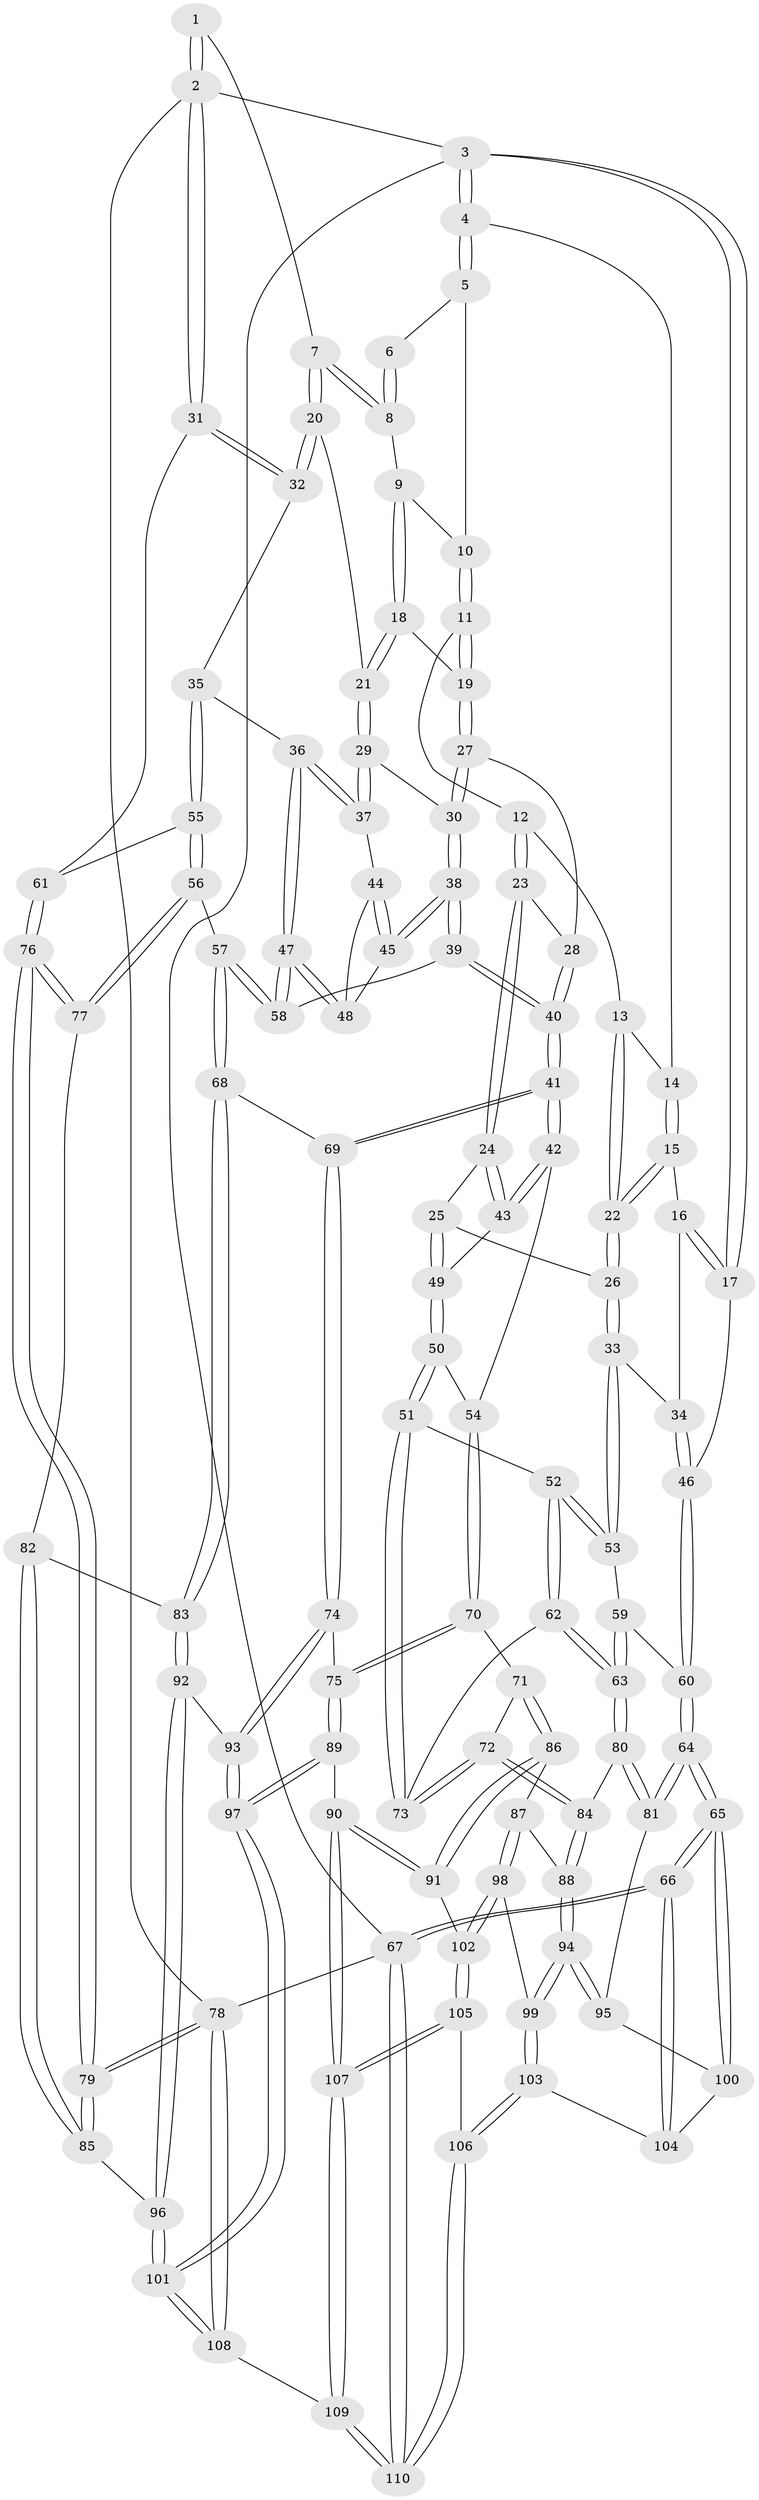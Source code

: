 // coarse degree distribution, {3: 0.09090909090909091, 6: 0.16883116883116883, 5: 0.42857142857142855, 4: 0.3116883116883117}
// Generated by graph-tools (version 1.1) at 2025/24/03/03/25 07:24:39]
// undirected, 110 vertices, 272 edges
graph export_dot {
graph [start="1"]
  node [color=gray90,style=filled];
  1 [pos="+0.933591826144718+0"];
  2 [pos="+1+0"];
  3 [pos="+0+0"];
  4 [pos="+0.3629577889278283+0"];
  5 [pos="+0.4751714271641974+0"];
  6 [pos="+0.6714726728394906+0"];
  7 [pos="+0.7899759455797821+0.12648508873427258"];
  8 [pos="+0.7045010281242361+0.0564291586011754"];
  9 [pos="+0.6514923740668468+0.08294028239038051"];
  10 [pos="+0.5763756789238897+0.04407012317369803"];
  11 [pos="+0.5442807567120151+0.13682865258548743"];
  12 [pos="+0.5202407732592554+0.1405859379384323"];
  13 [pos="+0.511537054377701+0.13946016441752884"];
  14 [pos="+0.36384183081987925+0"];
  15 [pos="+0.3195235948835954+0.12391543560088536"];
  16 [pos="+0.16565258249509435+0.13889252722933348"];
  17 [pos="+0+0"];
  18 [pos="+0.6242780189194934+0.14051345897238876"];
  19 [pos="+0.6068151566935988+0.16226308443798498"];
  20 [pos="+0.8042262664621803+0.15491447662459046"];
  21 [pos="+0.8031480645442844+0.15598105026358777"];
  22 [pos="+0.3613005344496848+0.24534350122323198"];
  23 [pos="+0.5420625903430601+0.2681435836300824"];
  24 [pos="+0.5323379116400605+0.2769143134481393"];
  25 [pos="+0.36499099800952156+0.25511623122912214"];
  26 [pos="+0.3609389593144962+0.25166237275439995"];
  27 [pos="+0.6308047044693413+0.22715806293460117"];
  28 [pos="+0.6293497571090635+0.2288010398658507"];
  29 [pos="+0.7391169976908546+0.23355206674521958"];
  30 [pos="+0.7338221342070298+0.23631479972197897"];
  31 [pos="+1+0.14677504217291254"];
  32 [pos="+1+0.19494550458329027"];
  33 [pos="+0.2491923098445429+0.3191885166032797"];
  34 [pos="+0.19271385287702233+0.26351467436867937"];
  35 [pos="+0.9285473583684524+0.33300399272145254"];
  36 [pos="+0.871309840920588+0.35037950609606416"];
  37 [pos="+0.824449134296749+0.3414536657611148"];
  38 [pos="+0.6944132200308482+0.39720059023227816"];
  39 [pos="+0.6648705274128083+0.42468384266771736"];
  40 [pos="+0.6303933047922361+0.4417842812379093"];
  41 [pos="+0.6219214513499338+0.44890807420579587"];
  42 [pos="+0.6146464061745311+0.44682445814503546"];
  43 [pos="+0.5599144088486543+0.3633631801563977"];
  44 [pos="+0.7824785296589407+0.36418238740768977"];
  45 [pos="+0.716613556049625+0.39295025512415294"];
  46 [pos="+0+0.15715168687811312"];
  47 [pos="+0.8287068775601824+0.4327159615563667"];
  48 [pos="+0.8127383014057583+0.4251900124522432"];
  49 [pos="+0.40632651506980794+0.34232488080458784"];
  50 [pos="+0.43269462636970163+0.45351347531245056"];
  51 [pos="+0.4150036193568007+0.4685814289333279"];
  52 [pos="+0.25661639580193735+0.42678203195398295"];
  53 [pos="+0.2460914444799303+0.32488814336477406"];
  54 [pos="+0.5091992190453416+0.46519228706201804"];
  55 [pos="+0.9230182758516575+0.47606350380147133"];
  56 [pos="+0.9136573423065633+0.5233727586173944"];
  57 [pos="+0.8458981245488773+0.5169872293121986"];
  58 [pos="+0.8295432446726315+0.4892401152031077"];
  59 [pos="+0.0828280317270133+0.37592391490171456"];
  60 [pos="+0+0.33818890630685444"];
  61 [pos="+1+0.33269104167107943"];
  62 [pos="+0.2128762104030899+0.5391397907820016"];
  63 [pos="+0.20003537962524773+0.5586095773653755"];
  64 [pos="+0+0.6285635846655091"];
  65 [pos="+0+0.8838351315835961"];
  66 [pos="+0+1"];
  67 [pos="+0+1"];
  68 [pos="+0.7341027646920832+0.6190022343331066"];
  69 [pos="+0.656772279009322+0.5888500617279664"];
  70 [pos="+0.4786492682135747+0.6377884823687479"];
  71 [pos="+0.43030621649782946+0.6416093153637169"];
  72 [pos="+0.39401968754881406+0.6091676347303605"];
  73 [pos="+0.4036959939865807+0.4946446725230491"];
  74 [pos="+0.5798003045768114+0.6578236430564566"];
  75 [pos="+0.5695146149249843+0.661649973555558"];
  76 [pos="+1+0.5641531343691214"];
  77 [pos="+0.948468875909898+0.5542914274013688"];
  78 [pos="+1+1"];
  79 [pos="+1+1"];
  80 [pos="+0.1924458452887293+0.5872571941837402"];
  81 [pos="+0.051747221543647796+0.6346314693898054"];
  82 [pos="+0.9166659327135722+0.6306005801453679"];
  83 [pos="+0.7580456109775435+0.6551706553924913"];
  84 [pos="+0.22973779485028914+0.6155307288675499"];
  85 [pos="+0.9469689475920448+0.8018876907950813"];
  86 [pos="+0.38938604700615814+0.7718251677960755"];
  87 [pos="+0.3175793738001872+0.7645262276981994"];
  88 [pos="+0.2422667973457225+0.6532194733565247"];
  89 [pos="+0.5071016775786733+0.8484152685064722"];
  90 [pos="+0.4688302954156027+0.8586055204043604"];
  91 [pos="+0.42530587414164167+0.8187689899390155"];
  92 [pos="+0.7721505656205676+0.7096660340315893"];
  93 [pos="+0.6693258134767066+0.7977681819361232"];
  94 [pos="+0.1873676780512787+0.8096147178497128"];
  95 [pos="+0.15182669272369315+0.7998100703168912"];
  96 [pos="+0.8477483596769771+0.7817518025706683"];
  97 [pos="+0.6455352352100588+0.8909115022741331"];
  98 [pos="+0.25782025278591597+0.8238546479672888"];
  99 [pos="+0.20800472471035492+0.826071301279156"];
  100 [pos="+0.12140278004011257+0.8275694461951585"];
  101 [pos="+0.6868628556251122+0.942387374348998"];
  102 [pos="+0.29065299153306223+0.8830240541684267"];
  103 [pos="+0.1799084357934284+0.9368383057464319"];
  104 [pos="+0.11594286808740653+0.9264497141620094"];
  105 [pos="+0.29683069867773837+0.9302313487792316"];
  106 [pos="+0.21352322274281274+0.9759694184379861"];
  107 [pos="+0.41930911551705374+0.9733723116890323"];
  108 [pos="+0.7669501771871603+1"];
  109 [pos="+0.44966964855960967+1"];
  110 [pos="+0.20169482325064111+1"];
  1 -- 2;
  1 -- 2;
  1 -- 7;
  2 -- 3;
  2 -- 31;
  2 -- 31;
  2 -- 78;
  3 -- 4;
  3 -- 4;
  3 -- 17;
  3 -- 17;
  3 -- 67;
  4 -- 5;
  4 -- 5;
  4 -- 14;
  5 -- 6;
  5 -- 10;
  6 -- 8;
  6 -- 8;
  7 -- 8;
  7 -- 8;
  7 -- 20;
  7 -- 20;
  8 -- 9;
  9 -- 10;
  9 -- 18;
  9 -- 18;
  10 -- 11;
  10 -- 11;
  11 -- 12;
  11 -- 19;
  11 -- 19;
  12 -- 13;
  12 -- 23;
  12 -- 23;
  13 -- 14;
  13 -- 22;
  13 -- 22;
  14 -- 15;
  14 -- 15;
  15 -- 16;
  15 -- 22;
  15 -- 22;
  16 -- 17;
  16 -- 17;
  16 -- 34;
  17 -- 46;
  18 -- 19;
  18 -- 21;
  18 -- 21;
  19 -- 27;
  19 -- 27;
  20 -- 21;
  20 -- 32;
  20 -- 32;
  21 -- 29;
  21 -- 29;
  22 -- 26;
  22 -- 26;
  23 -- 24;
  23 -- 24;
  23 -- 28;
  24 -- 25;
  24 -- 43;
  24 -- 43;
  25 -- 26;
  25 -- 49;
  25 -- 49;
  26 -- 33;
  26 -- 33;
  27 -- 28;
  27 -- 30;
  27 -- 30;
  28 -- 40;
  28 -- 40;
  29 -- 30;
  29 -- 37;
  29 -- 37;
  30 -- 38;
  30 -- 38;
  31 -- 32;
  31 -- 32;
  31 -- 61;
  32 -- 35;
  33 -- 34;
  33 -- 53;
  33 -- 53;
  34 -- 46;
  34 -- 46;
  35 -- 36;
  35 -- 55;
  35 -- 55;
  36 -- 37;
  36 -- 37;
  36 -- 47;
  36 -- 47;
  37 -- 44;
  38 -- 39;
  38 -- 39;
  38 -- 45;
  38 -- 45;
  39 -- 40;
  39 -- 40;
  39 -- 58;
  40 -- 41;
  40 -- 41;
  41 -- 42;
  41 -- 42;
  41 -- 69;
  41 -- 69;
  42 -- 43;
  42 -- 43;
  42 -- 54;
  43 -- 49;
  44 -- 45;
  44 -- 45;
  44 -- 48;
  45 -- 48;
  46 -- 60;
  46 -- 60;
  47 -- 48;
  47 -- 48;
  47 -- 58;
  47 -- 58;
  49 -- 50;
  49 -- 50;
  50 -- 51;
  50 -- 51;
  50 -- 54;
  51 -- 52;
  51 -- 73;
  51 -- 73;
  52 -- 53;
  52 -- 53;
  52 -- 62;
  52 -- 62;
  53 -- 59;
  54 -- 70;
  54 -- 70;
  55 -- 56;
  55 -- 56;
  55 -- 61;
  56 -- 57;
  56 -- 77;
  56 -- 77;
  57 -- 58;
  57 -- 58;
  57 -- 68;
  57 -- 68;
  59 -- 60;
  59 -- 63;
  59 -- 63;
  60 -- 64;
  60 -- 64;
  61 -- 76;
  61 -- 76;
  62 -- 63;
  62 -- 63;
  62 -- 73;
  63 -- 80;
  63 -- 80;
  64 -- 65;
  64 -- 65;
  64 -- 81;
  64 -- 81;
  65 -- 66;
  65 -- 66;
  65 -- 100;
  65 -- 100;
  66 -- 67;
  66 -- 67;
  66 -- 104;
  66 -- 104;
  67 -- 110;
  67 -- 110;
  67 -- 78;
  68 -- 69;
  68 -- 83;
  68 -- 83;
  69 -- 74;
  69 -- 74;
  70 -- 71;
  70 -- 75;
  70 -- 75;
  71 -- 72;
  71 -- 86;
  71 -- 86;
  72 -- 73;
  72 -- 73;
  72 -- 84;
  72 -- 84;
  74 -- 75;
  74 -- 93;
  74 -- 93;
  75 -- 89;
  75 -- 89;
  76 -- 77;
  76 -- 77;
  76 -- 79;
  76 -- 79;
  77 -- 82;
  78 -- 79;
  78 -- 79;
  78 -- 108;
  78 -- 108;
  79 -- 85;
  79 -- 85;
  80 -- 81;
  80 -- 81;
  80 -- 84;
  81 -- 95;
  82 -- 83;
  82 -- 85;
  82 -- 85;
  83 -- 92;
  83 -- 92;
  84 -- 88;
  84 -- 88;
  85 -- 96;
  86 -- 87;
  86 -- 91;
  86 -- 91;
  87 -- 88;
  87 -- 98;
  87 -- 98;
  88 -- 94;
  88 -- 94;
  89 -- 90;
  89 -- 97;
  89 -- 97;
  90 -- 91;
  90 -- 91;
  90 -- 107;
  90 -- 107;
  91 -- 102;
  92 -- 93;
  92 -- 96;
  92 -- 96;
  93 -- 97;
  93 -- 97;
  94 -- 95;
  94 -- 95;
  94 -- 99;
  94 -- 99;
  95 -- 100;
  96 -- 101;
  96 -- 101;
  97 -- 101;
  97 -- 101;
  98 -- 99;
  98 -- 102;
  98 -- 102;
  99 -- 103;
  99 -- 103;
  100 -- 104;
  101 -- 108;
  101 -- 108;
  102 -- 105;
  102 -- 105;
  103 -- 104;
  103 -- 106;
  103 -- 106;
  105 -- 106;
  105 -- 107;
  105 -- 107;
  106 -- 110;
  106 -- 110;
  107 -- 109;
  107 -- 109;
  108 -- 109;
  109 -- 110;
  109 -- 110;
}
